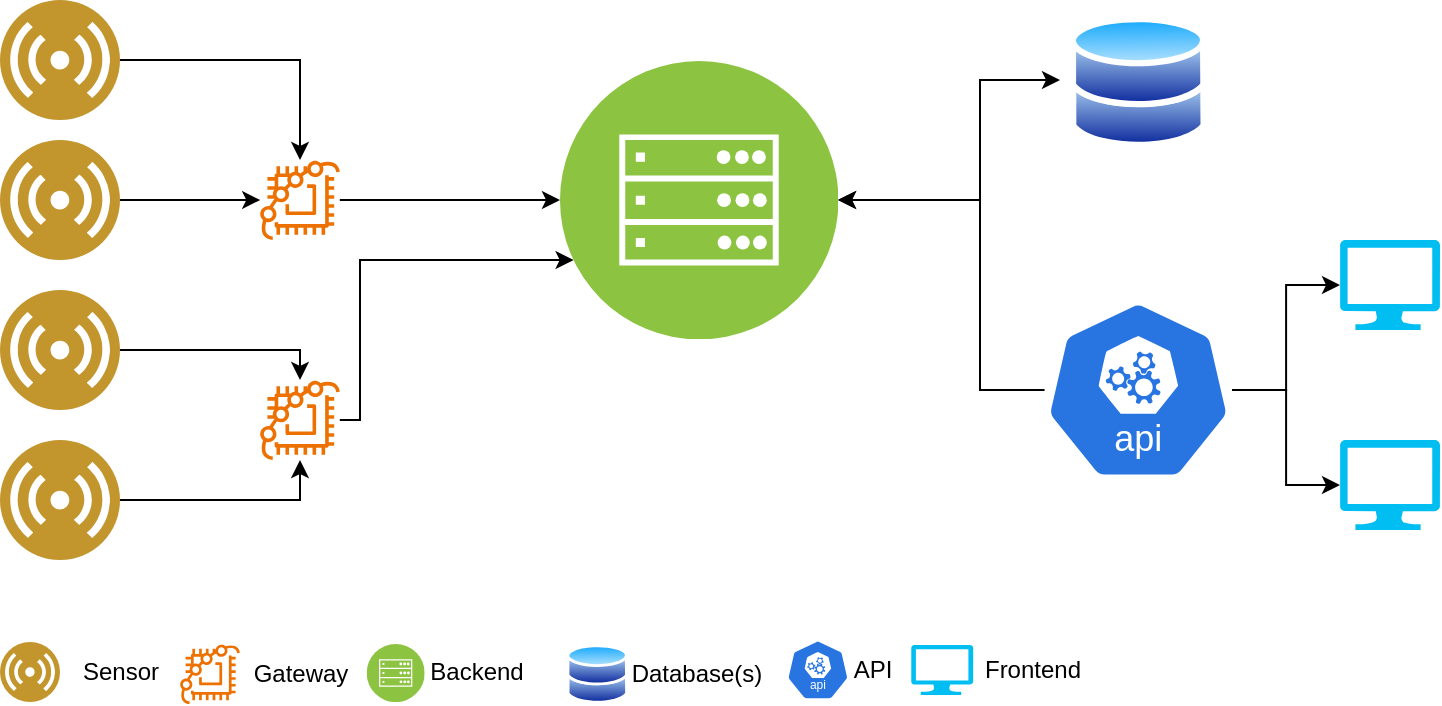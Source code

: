 <mxfile version="24.2.5" type="github">
  <diagram name="Page-1" id="b520641d-4fe3-3701-9064-5fc419738815">
    <mxGraphModel dx="794" dy="454" grid="1" gridSize="10" guides="1" tooltips="1" connect="1" arrows="1" fold="1" page="1" pageScale="1" pageWidth="1100" pageHeight="850" background="none" math="0" shadow="0">
      <root>
        <mxCell id="0" />
        <mxCell id="1" parent="0" />
        <mxCell id="s_kVEvUEnIK9olVbrQxF-3" value="" style="image;aspect=fixed;perimeter=ellipsePerimeter;html=1;align=center;shadow=0;dashed=0;fontColor=#4277BB;labelBackgroundColor=default;fontSize=12;spacingTop=3;image=img/lib/ibm/users/sensor.svg;" parent="1" vertex="1">
          <mxGeometry x="30" y="30" width="60" height="60" as="geometry" />
        </mxCell>
        <mxCell id="s_kVEvUEnIK9olVbrQxF-5" value="" style="endArrow=classic;html=1;rounded=0;exitX=1;exitY=0.5;exitDx=0;exitDy=0;" parent="1" source="s_kVEvUEnIK9olVbrQxF-3" target="s_kVEvUEnIK9olVbrQxF-76" edge="1">
          <mxGeometry width="50" height="50" relative="1" as="geometry">
            <mxPoint x="110" y="60" as="sourcePoint" />
            <mxPoint x="160.104" y="60" as="targetPoint" />
            <Array as="points">
              <mxPoint x="180" y="60" />
            </Array>
          </mxGeometry>
        </mxCell>
        <mxCell id="s_kVEvUEnIK9olVbrQxF-82" style="edgeStyle=orthogonalEdgeStyle;rounded=0;orthogonalLoop=1;jettySize=auto;html=1;entryX=1;entryY=0.5;entryDx=0;entryDy=0;" parent="1" source="s_kVEvUEnIK9olVbrQxF-60" target="s_kVEvUEnIK9olVbrQxF-61" edge="1">
          <mxGeometry relative="1" as="geometry">
            <Array as="points">
              <mxPoint x="520" y="225" />
              <mxPoint x="520" y="130" />
            </Array>
          </mxGeometry>
        </mxCell>
        <mxCell id="s_kVEvUEnIK9olVbrQxF-60" value="" style="aspect=fixed;sketch=0;html=1;dashed=0;whitespace=wrap;fillColor=#2875E2;strokeColor=#ffffff;points=[[0.005,0.63,0],[0.1,0.2,0],[0.9,0.2,0],[0.5,0,0],[0.995,0.63,0],[0.72,0.99,0],[0.5,1,0],[0.28,0.99,0]];shape=mxgraph.kubernetes.icon2;kubernetesLabel=1;prIcon=api" parent="1" vertex="1">
          <mxGeometry x="552.27" y="180" width="93.75" height="90" as="geometry" />
        </mxCell>
        <mxCell id="s_kVEvUEnIK9olVbrQxF-67" style="edgeStyle=orthogonalEdgeStyle;rounded=0;orthogonalLoop=1;jettySize=auto;html=1;startArrow=classic;startFill=1;" parent="1" source="s_kVEvUEnIK9olVbrQxF-61" edge="1">
          <mxGeometry relative="1" as="geometry">
            <mxPoint x="560" y="70" as="targetPoint" />
            <Array as="points">
              <mxPoint x="520" y="130" />
              <mxPoint x="520" y="70" />
            </Array>
          </mxGeometry>
        </mxCell>
        <mxCell id="s_kVEvUEnIK9olVbrQxF-61" value="" style="image;aspect=fixed;perimeter=ellipsePerimeter;html=1;align=center;shadow=0;dashed=0;fontColor=#4277BB;labelBackgroundColor=default;fontSize=12;spacingTop=3;image=img/lib/ibm/infrastructure/mobile_backend.svg;" parent="1" vertex="1">
          <mxGeometry x="310" y="60.5" width="139" height="139" as="geometry" />
        </mxCell>
        <mxCell id="s_kVEvUEnIK9olVbrQxF-66" value="" style="image;aspect=fixed;perimeter=ellipsePerimeter;html=1;align=center;shadow=0;dashed=0;spacingTop=3;image=img/lib/active_directory/databases.svg;" parent="1" vertex="1">
          <mxGeometry x="564.96" y="37.5" width="68.37" height="67" as="geometry" />
        </mxCell>
        <mxCell id="s_kVEvUEnIK9olVbrQxF-74" value="" style="image;aspect=fixed;perimeter=ellipsePerimeter;html=1;align=center;shadow=0;dashed=0;fontColor=#4277BB;labelBackgroundColor=default;fontSize=12;spacingTop=3;image=img/lib/ibm/users/sensor.svg;" parent="1" vertex="1">
          <mxGeometry x="30" y="100" width="60" height="60" as="geometry" />
        </mxCell>
        <mxCell id="s_kVEvUEnIK9olVbrQxF-75" value="" style="endArrow=classic;html=1;rounded=0;exitX=1;exitY=0.5;exitDx=0;exitDy=0;" parent="1" source="s_kVEvUEnIK9olVbrQxF-74" target="s_kVEvUEnIK9olVbrQxF-76" edge="1">
          <mxGeometry width="50" height="50" relative="1" as="geometry">
            <mxPoint x="110" y="130" as="sourcePoint" />
            <mxPoint x="150" y="130" as="targetPoint" />
          </mxGeometry>
        </mxCell>
        <mxCell id="s_kVEvUEnIK9olVbrQxF-80" style="edgeStyle=orthogonalEdgeStyle;rounded=0;orthogonalLoop=1;jettySize=auto;html=1;entryX=0;entryY=0.5;entryDx=0;entryDy=0;" parent="1" source="s_kVEvUEnIK9olVbrQxF-76" target="s_kVEvUEnIK9olVbrQxF-61" edge="1">
          <mxGeometry relative="1" as="geometry" />
        </mxCell>
        <mxCell id="s_kVEvUEnIK9olVbrQxF-76" value="" style="sketch=0;outlineConnect=0;fontColor=#232F3E;gradientColor=none;fillColor=#ED7100;strokeColor=none;dashed=0;verticalLabelPosition=bottom;verticalAlign=top;align=center;html=1;fontSize=12;fontStyle=0;aspect=fixed;pointerEvents=1;shape=mxgraph.aws4.braket_chip;" parent="1" vertex="1">
          <mxGeometry x="160" y="110" width="40" height="40" as="geometry" />
        </mxCell>
        <mxCell id="s_kVEvUEnIK9olVbrQxF-77" value="" style="image;aspect=fixed;perimeter=ellipsePerimeter;html=1;align=center;shadow=0;dashed=0;fontColor=#4277BB;labelBackgroundColor=default;fontSize=12;spacingTop=3;image=img/lib/ibm/users/sensor.svg;" parent="1" vertex="1">
          <mxGeometry x="30" y="175" width="60" height="60" as="geometry" />
        </mxCell>
        <mxCell id="s_kVEvUEnIK9olVbrQxF-78" value="" style="endArrow=classic;html=1;rounded=0;exitX=1;exitY=0.5;exitDx=0;exitDy=0;" parent="1" source="s_kVEvUEnIK9olVbrQxF-77" target="-8kim8rZ0ct291czLzAM-9" edge="1">
          <mxGeometry width="50" height="50" relative="1" as="geometry">
            <mxPoint x="110" y="205" as="sourcePoint" />
            <mxPoint x="160.104" y="205" as="targetPoint" />
            <Array as="points">
              <mxPoint x="180" y="205" />
            </Array>
          </mxGeometry>
        </mxCell>
        <mxCell id="s_kVEvUEnIK9olVbrQxF-69" value="" style="verticalLabelPosition=bottom;html=1;verticalAlign=top;align=center;strokeColor=none;fillColor=#00BEF2;shape=mxgraph.azure.computer;pointerEvents=1;" parent="1" vertex="1">
          <mxGeometry x="700" y="150" width="50" height="45" as="geometry" />
        </mxCell>
        <mxCell id="s_kVEvUEnIK9olVbrQxF-70" value="" style="verticalLabelPosition=bottom;html=1;verticalAlign=top;align=center;strokeColor=none;fillColor=#00BEF2;shape=mxgraph.azure.computer;pointerEvents=1;" parent="1" vertex="1">
          <mxGeometry x="700" y="250" width="50" height="45" as="geometry" />
        </mxCell>
        <mxCell id="s_kVEvUEnIK9olVbrQxF-91" style="edgeStyle=orthogonalEdgeStyle;rounded=0;orthogonalLoop=1;jettySize=auto;html=1;entryX=0;entryY=0.5;entryDx=0;entryDy=0;entryPerimeter=0;" parent="1" source="s_kVEvUEnIK9olVbrQxF-60" target="s_kVEvUEnIK9olVbrQxF-69" edge="1">
          <mxGeometry relative="1" as="geometry" />
        </mxCell>
        <mxCell id="s_kVEvUEnIK9olVbrQxF-92" style="edgeStyle=orthogonalEdgeStyle;rounded=0;orthogonalLoop=1;jettySize=auto;html=1;entryX=0;entryY=0.5;entryDx=0;entryDy=0;entryPerimeter=0;" parent="1" source="s_kVEvUEnIK9olVbrQxF-60" target="s_kVEvUEnIK9olVbrQxF-70" edge="1">
          <mxGeometry relative="1" as="geometry" />
        </mxCell>
        <mxCell id="s_kVEvUEnIK9olVbrQxF-93" value="" style="image;aspect=fixed;perimeter=ellipsePerimeter;html=1;align=center;shadow=0;dashed=0;fontColor=#4277BB;labelBackgroundColor=default;fontSize=12;spacingTop=3;image=img/lib/ibm/users/sensor.svg;" parent="1" vertex="1">
          <mxGeometry x="30" y="351" width="30" height="30" as="geometry" />
        </mxCell>
        <mxCell id="s_kVEvUEnIK9olVbrQxF-94" value="Sensor" style="text;html=1;align=center;verticalAlign=middle;resizable=0;points=[];autosize=1;strokeColor=none;fillColor=none;" parent="1" vertex="1">
          <mxGeometry x="60" y="351" width="60" height="30" as="geometry" />
        </mxCell>
        <mxCell id="s_kVEvUEnIK9olVbrQxF-95" value="" style="sketch=0;outlineConnect=0;fontColor=#232F3E;gradientColor=none;fillColor=#ED7100;strokeColor=none;dashed=0;verticalLabelPosition=bottom;verticalAlign=top;align=center;html=1;fontSize=12;fontStyle=0;aspect=fixed;pointerEvents=1;shape=mxgraph.aws4.braket_chip;" parent="1" vertex="1">
          <mxGeometry x="120" y="352" width="30" height="30" as="geometry" />
        </mxCell>
        <mxCell id="s_kVEvUEnIK9olVbrQxF-96" value="Gateway" style="text;html=1;align=center;verticalAlign=middle;resizable=0;points=[];autosize=1;strokeColor=none;fillColor=none;" parent="1" vertex="1">
          <mxGeometry x="145" y="352" width="70" height="30" as="geometry" />
        </mxCell>
        <mxCell id="s_kVEvUEnIK9olVbrQxF-97" value="" style="image;aspect=fixed;perimeter=ellipsePerimeter;html=1;align=center;shadow=0;dashed=0;fontColor=#4277BB;labelBackgroundColor=default;fontSize=12;spacingTop=3;image=img/lib/ibm/infrastructure/mobile_backend.svg;" parent="1" vertex="1">
          <mxGeometry x="213.33" y="352" width="29" height="29" as="geometry" />
        </mxCell>
        <mxCell id="s_kVEvUEnIK9olVbrQxF-98" value="Backend" style="text;html=1;align=center;verticalAlign=middle;resizable=0;points=[];autosize=1;strokeColor=none;fillColor=none;" parent="1" vertex="1">
          <mxGeometry x="233.33" y="351" width="70" height="30" as="geometry" />
        </mxCell>
        <mxCell id="s_kVEvUEnIK9olVbrQxF-99" value="" style="image;aspect=fixed;perimeter=ellipsePerimeter;html=1;align=center;shadow=0;dashed=0;spacingTop=3;image=img/lib/active_directory/databases.svg;" parent="1" vertex="1">
          <mxGeometry x="313.33" y="352" width="30.61" height="30" as="geometry" />
        </mxCell>
        <mxCell id="s_kVEvUEnIK9olVbrQxF-100" value="Database(s)" style="text;html=1;align=center;verticalAlign=middle;resizable=0;points=[];autosize=1;strokeColor=none;fillColor=none;" parent="1" vertex="1">
          <mxGeometry x="333.33" y="352" width="90" height="30" as="geometry" />
        </mxCell>
        <mxCell id="s_kVEvUEnIK9olVbrQxF-101" value="" style="aspect=fixed;sketch=0;html=1;dashed=0;whitespace=wrap;fillColor=#2875E2;strokeColor=#ffffff;points=[[0.005,0.63,0],[0.1,0.2,0],[0.9,0.2,0],[0.5,0,0],[0.995,0.63,0],[0.72,0.99,0],[0.5,1,0],[0.28,0.99,0]];shape=mxgraph.kubernetes.icon2;kubernetesLabel=1;prIcon=api" parent="1" vertex="1">
          <mxGeometry x="423.33" y="350" width="31.25" height="30" as="geometry" />
        </mxCell>
        <mxCell id="s_kVEvUEnIK9olVbrQxF-102" value="API" style="text;html=1;align=center;verticalAlign=middle;resizable=0;points=[];autosize=1;strokeColor=none;fillColor=none;" parent="1" vertex="1">
          <mxGeometry x="445.6" y="350" width="40" height="30" as="geometry" />
        </mxCell>
        <mxCell id="s_kVEvUEnIK9olVbrQxF-103" value="" style="verticalLabelPosition=bottom;html=1;verticalAlign=top;align=center;strokeColor=none;fillColor=#00BEF2;shape=mxgraph.azure.computer;pointerEvents=1;" parent="1" vertex="1">
          <mxGeometry x="485.6" y="352.5" width="31" height="25" as="geometry" />
        </mxCell>
        <mxCell id="s_kVEvUEnIK9olVbrQxF-104" value="Frontend" style="text;html=1;align=center;verticalAlign=middle;resizable=0;points=[];autosize=1;strokeColor=none;fillColor=none;" parent="1" vertex="1">
          <mxGeometry x="510.64" y="350" width="70" height="30" as="geometry" />
        </mxCell>
        <mxCell id="-8kim8rZ0ct291czLzAM-12" style="edgeStyle=orthogonalEdgeStyle;rounded=0;orthogonalLoop=1;jettySize=auto;html=1;" parent="1" source="-8kim8rZ0ct291czLzAM-8" target="-8kim8rZ0ct291czLzAM-9" edge="1">
          <mxGeometry relative="1" as="geometry">
            <mxPoint x="180" y="280" as="targetPoint" />
            <Array as="points">
              <mxPoint x="180" y="280" />
            </Array>
          </mxGeometry>
        </mxCell>
        <mxCell id="-8kim8rZ0ct291czLzAM-8" value="" style="image;aspect=fixed;perimeter=ellipsePerimeter;html=1;align=center;shadow=0;dashed=0;fontColor=#4277BB;labelBackgroundColor=default;fontSize=12;spacingTop=3;image=img/lib/ibm/users/sensor.svg;" parent="1" vertex="1">
          <mxGeometry x="30" y="250" width="60" height="60" as="geometry" />
        </mxCell>
        <mxCell id="-8kim8rZ0ct291czLzAM-13" style="edgeStyle=orthogonalEdgeStyle;rounded=0;orthogonalLoop=1;jettySize=auto;html=1;" parent="1" source="-8kim8rZ0ct291czLzAM-9" target="s_kVEvUEnIK9olVbrQxF-61" edge="1">
          <mxGeometry relative="1" as="geometry">
            <Array as="points">
              <mxPoint x="210" y="240" />
              <mxPoint x="210" y="160" />
            </Array>
          </mxGeometry>
        </mxCell>
        <mxCell id="-8kim8rZ0ct291czLzAM-9" value="" style="sketch=0;outlineConnect=0;fontColor=#232F3E;gradientColor=none;fillColor=#ED7100;strokeColor=none;dashed=0;verticalLabelPosition=bottom;verticalAlign=top;align=center;html=1;fontSize=12;fontStyle=0;aspect=fixed;pointerEvents=1;shape=mxgraph.aws4.braket_chip;" parent="1" vertex="1">
          <mxGeometry x="160" y="220" width="40" height="40" as="geometry" />
        </mxCell>
      </root>
    </mxGraphModel>
  </diagram>
</mxfile>
